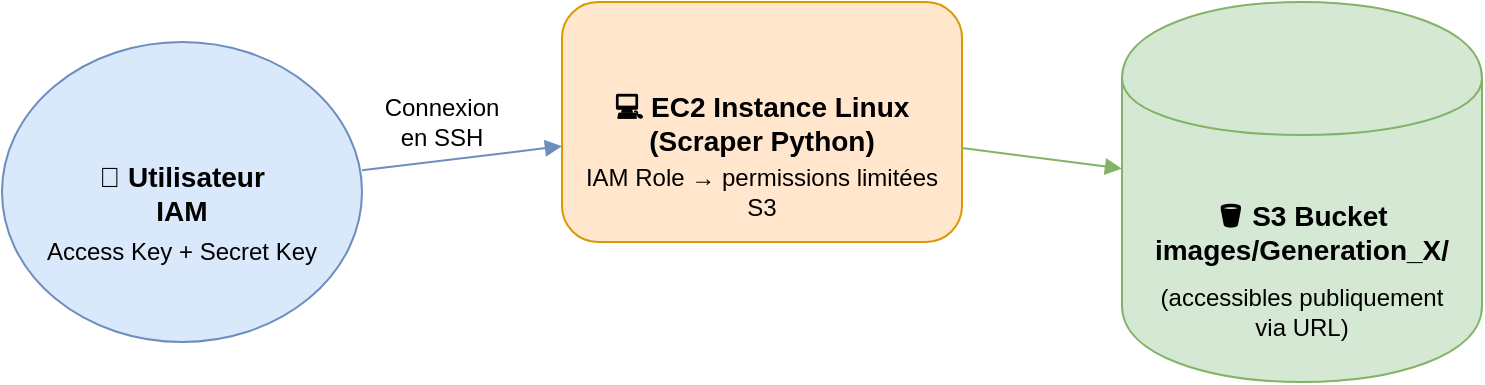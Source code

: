 <mxfile version="28.1.2">
  <diagram name="Pokemon Scraper Architecture" id="VL7GVqtdrI3ahUQLlkzp">
    <mxGraphModel dx="731" dy="857" grid="1" gridSize="10" guides="1" tooltips="1" connect="1" arrows="1" fold="1" page="1" pageScale="1" pageWidth="827" pageHeight="1169" math="0" shadow="0">
      <root>
        <mxCell id="0" />
        <mxCell id="1" parent="0" />
        <mxCell id="27uy4rgqvoLfd5OjutVs-1" value="👤 Utilisateur&#xa;IAM" style="shape=ellipse;fillColor=#dae8fc;strokeColor=#6c8ebf;fontSize=14;fontStyle=1" vertex="1" parent="1">
          <mxGeometry x="20" y="200" width="180" height="150" as="geometry" />
        </mxCell>
        <mxCell id="27uy4rgqvoLfd5OjutVs-2" value="💻 EC2 Instance Linux&#xa;(Scraper Python)" style="shape=rectangle;rounded=1;fillColor=#ffe6cc;strokeColor=#d79b00;fontSize=14;fontStyle=1" vertex="1" parent="1">
          <mxGeometry x="300" y="180" width="200" height="120" as="geometry" />
        </mxCell>
        <mxCell id="27uy4rgqvoLfd5OjutVs-3" value="🪣 S3 Bucket&#xa;images/Generation_X/" style="shape=cylinder;whiteSpace=wrap;html=1;boundedLbl=1;fillColor=#d5e8d4;strokeColor=#82b366;fontSize=14;fontStyle=1" vertex="1" parent="1">
          <mxGeometry x="580" y="180" width="180" height="190" as="geometry" />
        </mxCell>
        <mxCell id="27uy4rgqvoLfd5OjutVs-4" style="endArrow=block;strokeColor=#6c8ebf;" edge="1" parent="1" source="27uy4rgqvoLfd5OjutVs-1" target="27uy4rgqvoLfd5OjutVs-2">
          <mxGeometry relative="1" as="geometry" />
        </mxCell>
        <mxCell id="27uy4rgqvoLfd5OjutVs-5" style="endArrow=block;strokeColor=#82b366;" edge="1" parent="1" source="27uy4rgqvoLfd5OjutVs-2" target="27uy4rgqvoLfd5OjutVs-3">
          <mxGeometry relative="1" as="geometry" />
        </mxCell>
        <mxCell id="27uy4rgqvoLfd5OjutVs-6" value="Connexion en SSH" style="text;html=1;align=center;verticalAlign=middle;whiteSpace=wrap;rounded=0;" vertex="1" parent="1">
          <mxGeometry x="210" y="225" width="60" height="30" as="geometry" />
        </mxCell>
        <mxCell id="27uy4rgqvoLfd5OjutVs-8" value="IAM Role → permissions limitées S3" style="text;html=1;align=center;verticalAlign=middle;whiteSpace=wrap;rounded=0;" vertex="1" parent="1">
          <mxGeometry x="310" y="260" width="180" height="30" as="geometry" />
        </mxCell>
        <mxCell id="27uy4rgqvoLfd5OjutVs-10" value="(accessibles publiquement via URL)" style="text;html=1;align=center;verticalAlign=middle;whiteSpace=wrap;rounded=0;" vertex="1" parent="1">
          <mxGeometry x="595" y="320" width="150" height="30" as="geometry" />
        </mxCell>
        <mxCell id="27uy4rgqvoLfd5OjutVs-11" value="Access Key + Secret Key" style="text;html=1;align=center;verticalAlign=middle;whiteSpace=wrap;rounded=0;" vertex="1" parent="1">
          <mxGeometry x="30" y="290" width="160" height="30" as="geometry" />
        </mxCell>
      </root>
    </mxGraphModel>
  </diagram>
</mxfile>
